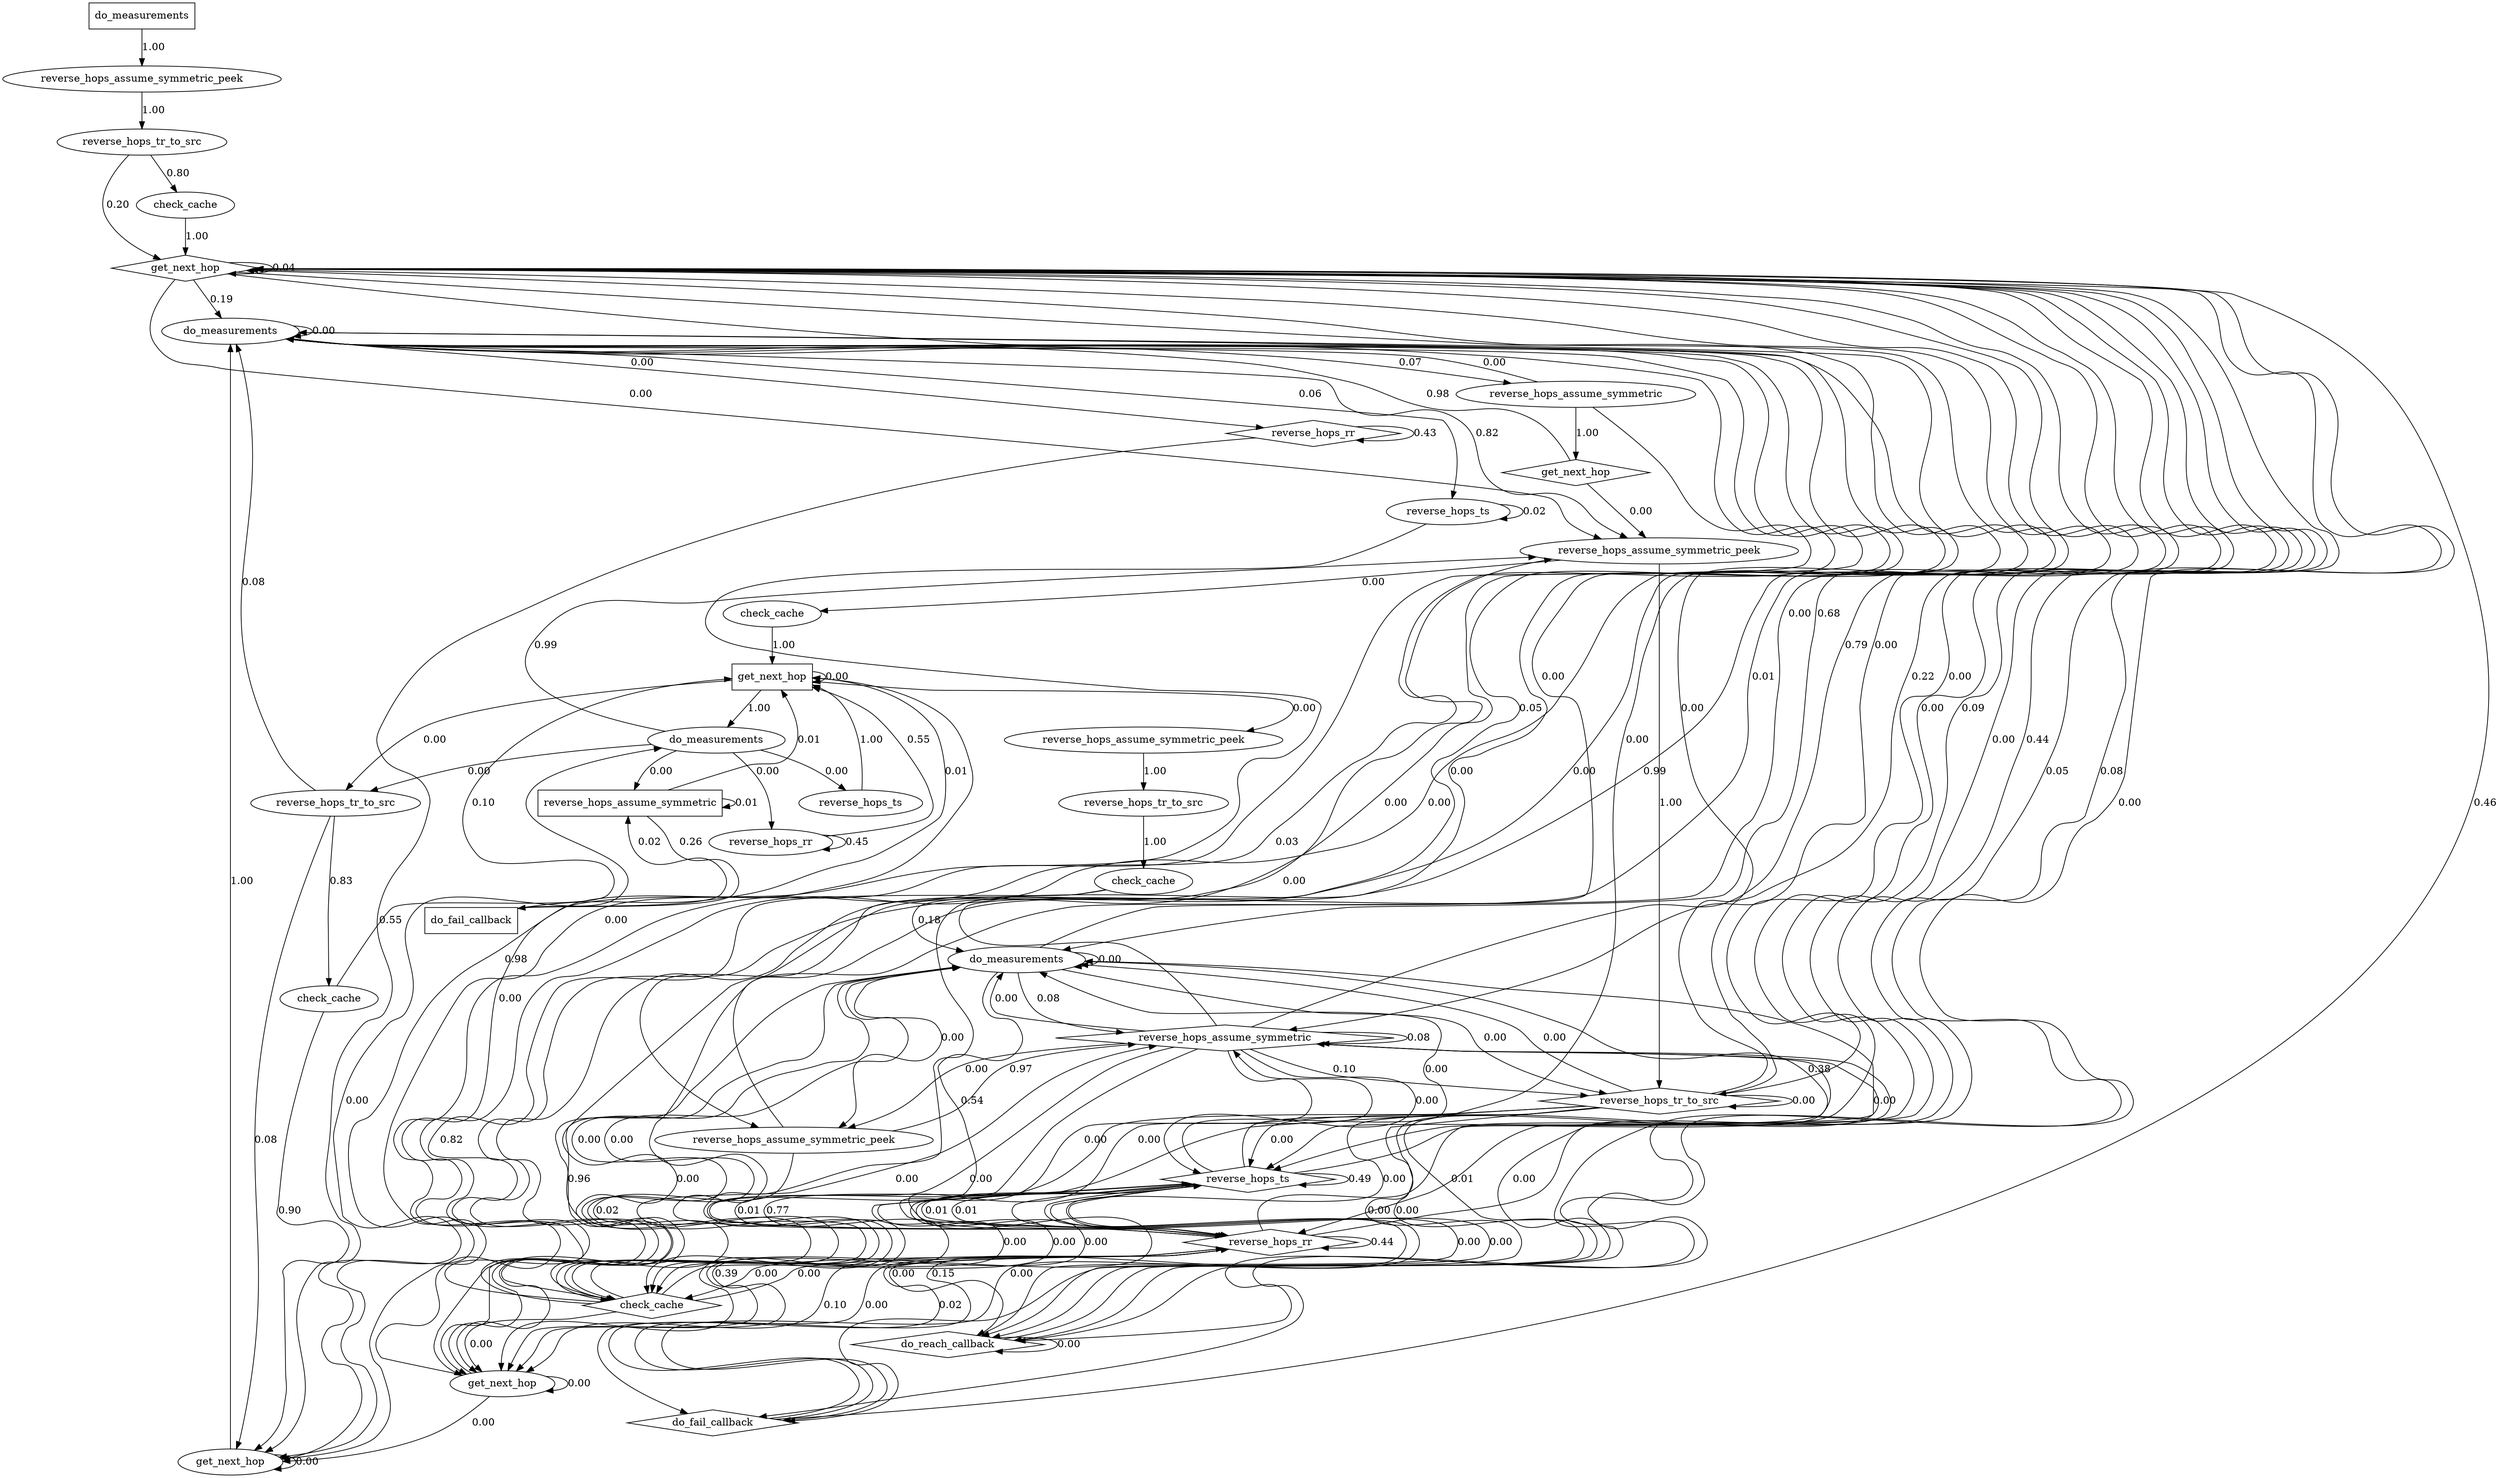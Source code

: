 digraph {
  0 [label="do_measurements",shape=box];
  1 [label="do_fail_callback",shape=box];
  2 [label="get_next_hop",shape=box];
  3 [label="reverse_hops_assume_symmetric",shape=box];
  4 [label="do_measurements"];
  5 [label="reverse_hops_assume_symmetric_peek"];
  6 [label="reverse_hops_assume_symmetric_peek"];
  7 [label="reverse_hops_tr_to_src"];
  8 [label="get_next_hop"];
  9 [label="check_cache"];
  10 [label="do_measurements"];
  11 [label="reverse_hops_assume_symmetric_peek"];
  12 [label="reverse_hops_rr"];
  13 [label="reverse_hops_ts"];
  14 [label="reverse_hops_tr_to_src"];
  15 [label="reverse_hops_tr_to_src"];
  16 [label="check_cache"];
  17 [label="get_next_hop",shape=diamond];
  18 [label="check_cache"];
  19 [label="check_cache"];
  20 [label="reverse_hops_assume_symmetric"];
  21 [label="reverse_hops_rr",shape=diamond];
  22 [label="reverse_hops_ts"];
  23 [label="reverse_hops_assume_symmetric_peek"];
  24 [label="reverse_hops_tr_to_src",shape=diamond];
  25 [label="do_reach_callback",shape=diamond];
  26 [label="check_cache",shape=diamond];
  27 [label="do_measurements"];
  28 [label="get_next_hop"];
  29 [label="get_next_hop",shape=diamond];
  30 [label="do_fail_callback",shape=diamond];
  31 [label="reverse_hops_rr",shape=diamond];
  32 [label="reverse_hops_ts",shape=diamond];
  33 [label="reverse_hops_assume_symmetric",shape=diamond];
0->5 [label="1.00", weight="1.00",];
1->3 [label="0.02", weight="0.02",];
1->2 [label="0.01", weight="0.01",];
2->4 [label="1.00", weight="1.00",];
2->6 [label="0.00", weight="0.00",];
2->7 [label="0.00", weight="0.00",];
2->2 [label="0.00", weight="0.00",];
3->1 [label="0.26", weight="0.26",];
3->3 [label="0.01", weight="0.01",];
3->2 [label="0.01", weight="0.01",];
4->11 [label="0.99", weight="0.99",];
4->7 [label="0.00", weight="0.00",];
4->12 [label="0.00", weight="0.00",];
4->13 [label="0.00", weight="0.00",];
4->3 [label="0.00", weight="0.00",];
5->14 [label="1.00", weight="1.00",];
6->15 [label="1.00", weight="1.00",];
7->10 [label="0.08", weight="0.08",];
7->9 [label="0.83", weight="0.83",];
7->8 [label="0.08", weight="0.08",];
8->10 [label="1.00", weight="1.00",];
8->4 [label="0.00", weight="0.00",];
8->8 [label="0.00", weight="0.00",];
9->8 [label="0.90", weight="0.90",];
9->2 [label="0.10", weight="0.10",];
10->21 [label="0.00", weight="0.00",];
10->20 [label="0.07", weight="0.07",];
10->22 [label="0.06", weight="0.06",];
10->23 [label="0.05", weight="0.05",];
10->11 [label="0.82", weight="0.82",];
10->10 [label="0.00", weight="0.00",];
11->24 [label="1.00", weight="1.00",];
11->19 [label="0.00", weight="0.00",];
12->12 [label="0.45", weight="0.45",];
12->2 [label="0.55", weight="0.55",];
13->2 [label="1.00", weight="1.00",];
14->18 [label="0.80", weight="0.80",];
14->17 [label="0.20", weight="0.20",];
15->16 [label="1.00", weight="1.00",];
16->28 [label="0.82", weight="0.82",];
16->27 [label="0.18", weight="0.18",];
17->31 [label="0.00", weight="0.00",];
17->25 [label="0.08", weight="0.08",];
17->32 [label="0.00", weight="0.00",];
17->17 [label="0.04", weight="0.04",];
17->26 [label="0.00", weight="0.00",];
17->33 [label="0.00", weight="0.00",];
17->27 [label="0.68", weight="0.68",];
17->28 [label="0.00", weight="0.00",];
17->10 [label="0.19", weight="0.19",];
17->11 [label="0.00", weight="0.00",];
17->30 [label="0.00", weight="0.00",];
17->24 [label="0.00", weight="0.00",];
18->17 [label="1.00", weight="1.00",];
19->2 [label="1.00", weight="1.00",];
20->8 [label="0.00", weight="0.00",];
20->29 [label="1.00", weight="1.00",];
20->10 [label="0.00", weight="0.00",];
21->21 [label="0.43", weight="0.43",];
21->8 [label="0.55", weight="0.55",];
22->8 [label="0.98", weight="0.98",];
22->22 [label="0.02", weight="0.02",];
23->33 [label="0.97", weight="0.97",];
23->17 [label="0.01", weight="0.01",];
23->26 [label="0.02", weight="0.02",];
24->28 [label="0.00", weight="0.00",];
24->27 [label="0.00", weight="0.00",];
24->10 [label="0.00", weight="0.00",];
24->26 [label="0.77", weight="0.77",];
24->17 [label="0.22", weight="0.22",];
24->25 [label="0.00", weight="0.00",];
24->32 [label="0.00", weight="0.00",];
24->31 [label="0.00", weight="0.00",];
24->24 [label="0.00", weight="0.00",];
25->17 [label="0.05", weight="0.05",];
25->33 [label="0.01", weight="0.01",];
25->32 [label="0.00", weight="0.00",];
25->25 [label="0.00", weight="0.00",];
26->32 [label="0.00", weight="0.00",];
26->31 [label="0.00", weight="0.00",];
26->17 [label="0.99", weight="0.99",];
26->33 [label="0.00", weight="0.00",];
26->28 [label="0.00", weight="0.00",];
26->27 [label="0.00", weight="0.00",];
26->10 [label="0.00", weight="0.00",];
26->2 [label="0.00", weight="0.00",];
27->33 [label="0.08", weight="0.08",];
27->17 [label="0.00", weight="0.00",];
27->32 [label="0.38", weight="0.38",];
27->31 [label="0.54", weight="0.54",];
27->24 [label="0.00", weight="0.00",];
27->23 [label="0.00", weight="0.00",];
27->26 [label="0.00", weight="0.00",];
27->27 [label="0.00", weight="0.00",];
27->28 [label="0.00", weight="0.00",];
28->27 [label="0.96", weight="0.96",];
28->28 [label="0.00", weight="0.00",];
28->10 [label="0.03", weight="0.03",];
28->8 [label="0.00", weight="0.00",];
29->11 [label="0.00", weight="0.00",];
29->10 [label="0.98", weight="0.98",];
30->17 [label="0.46", weight="0.46",];
30->32 [label="0.15", weight="0.15",];
30->31 [label="0.02", weight="0.02",];
31->28 [label="0.10", weight="0.10",];
31->30 [label="0.00", weight="0.00",];
31->27 [label="0.00", weight="0.00",];
31->17 [label="0.44", weight="0.44",];
31->10 [label="0.00", weight="0.00",];
31->31 [label="0.44", weight="0.44",];
31->11 [label="0.00", weight="0.00",];
31->25 [label="0.00", weight="0.00",];
31->32 [label="0.01", weight="0.01",];
31->33 [label="0.00", weight="0.00",];
31->26 [label="0.00", weight="0.00",];
32->31 [label="0.01", weight="0.01",];
32->28 [label="0.39", weight="0.39",];
32->32 [label="0.49", weight="0.49",];
32->10 [label="0.00", weight="0.00",];
32->17 [label="0.09", weight="0.09",];
32->27 [label="0.00", weight="0.00",];
32->26 [label="0.00", weight="0.00",];
32->25 [label="0.00", weight="0.00",];
32->30 [label="0.00", weight="0.00",];
33->31 [label="0.00", weight="0.00",];
33->24 [label="0.10", weight="0.10",];
33->33 [label="0.08", weight="0.08",];
33->17 [label="0.79", weight="0.79",];
33->30 [label="0.00", weight="0.00",];
33->10 [label="0.00", weight="0.00",];
33->27 [label="0.00", weight="0.00",];
33->25 [label="0.00", weight="0.00",];
33->28 [label="0.01", weight="0.01",];
33->23 [label="0.00", weight="0.00",];
33->26 [label="0.00", weight="0.00",];
33->32 [label="0.00", weight="0.00",];
} // digraph
